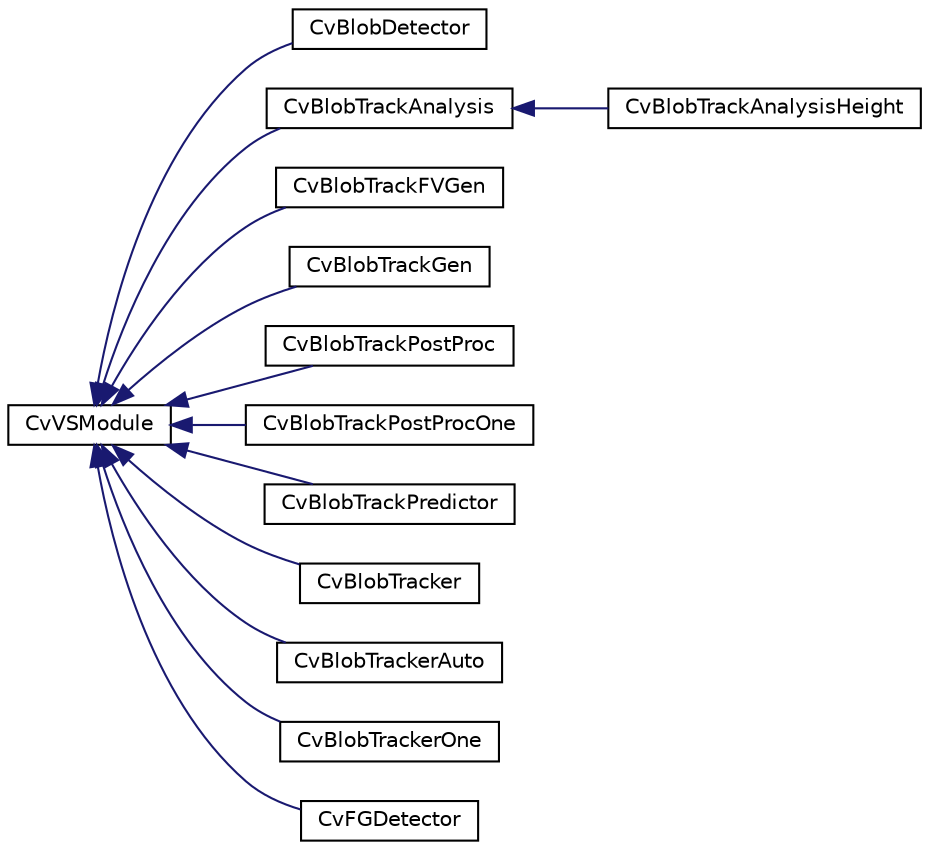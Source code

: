 digraph "Graphical Class Hierarchy"
{
 // LATEX_PDF_SIZE
  edge [fontname="Helvetica",fontsize="10",labelfontname="Helvetica",labelfontsize="10"];
  node [fontname="Helvetica",fontsize="10",shape=record];
  rankdir="LR";
  Node0 [label="CvVSModule",height=0.2,width=0.4,color="black", fillcolor="white", style="filled",URL="$class_cv_v_s_module.html",tooltip=" "];
  Node0 -> Node1 [dir="back",color="midnightblue",fontsize="10",style="solid",fontname="Helvetica"];
  Node1 [label="CvBlobDetector",height=0.2,width=0.4,color="black", fillcolor="white", style="filled",URL="$class_cv_blob_detector.html",tooltip=" "];
  Node0 -> Node2 [dir="back",color="midnightblue",fontsize="10",style="solid",fontname="Helvetica"];
  Node2 [label="CvBlobTrackAnalysis",height=0.2,width=0.4,color="black", fillcolor="white", style="filled",URL="$class_cv_blob_track_analysis.html",tooltip=" "];
  Node2 -> Node3 [dir="back",color="midnightblue",fontsize="10",style="solid",fontname="Helvetica"];
  Node3 [label="CvBlobTrackAnalysisHeight",height=0.2,width=0.4,color="black", fillcolor="white", style="filled",URL="$class_cv_blob_track_analysis_height.html",tooltip=" "];
  Node0 -> Node4 [dir="back",color="midnightblue",fontsize="10",style="solid",fontname="Helvetica"];
  Node4 [label="CvBlobTrackFVGen",height=0.2,width=0.4,color="black", fillcolor="white", style="filled",URL="$class_cv_blob_track_f_v_gen.html",tooltip=" "];
  Node0 -> Node5 [dir="back",color="midnightblue",fontsize="10",style="solid",fontname="Helvetica"];
  Node5 [label="CvBlobTrackGen",height=0.2,width=0.4,color="black", fillcolor="white", style="filled",URL="$class_cv_blob_track_gen.html",tooltip=" "];
  Node0 -> Node6 [dir="back",color="midnightblue",fontsize="10",style="solid",fontname="Helvetica"];
  Node6 [label="CvBlobTrackPostProc",height=0.2,width=0.4,color="black", fillcolor="white", style="filled",URL="$class_cv_blob_track_post_proc.html",tooltip=" "];
  Node0 -> Node7 [dir="back",color="midnightblue",fontsize="10",style="solid",fontname="Helvetica"];
  Node7 [label="CvBlobTrackPostProcOne",height=0.2,width=0.4,color="black", fillcolor="white", style="filled",URL="$class_cv_blob_track_post_proc_one.html",tooltip=" "];
  Node0 -> Node8 [dir="back",color="midnightblue",fontsize="10",style="solid",fontname="Helvetica"];
  Node8 [label="CvBlobTrackPredictor",height=0.2,width=0.4,color="black", fillcolor="white", style="filled",URL="$class_cv_blob_track_predictor.html",tooltip=" "];
  Node0 -> Node9 [dir="back",color="midnightblue",fontsize="10",style="solid",fontname="Helvetica"];
  Node9 [label="CvBlobTracker",height=0.2,width=0.4,color="black", fillcolor="white", style="filled",URL="$class_cv_blob_tracker.html",tooltip=" "];
  Node0 -> Node10 [dir="back",color="midnightblue",fontsize="10",style="solid",fontname="Helvetica"];
  Node10 [label="CvBlobTrackerAuto",height=0.2,width=0.4,color="black", fillcolor="white", style="filled",URL="$class_cv_blob_tracker_auto.html",tooltip=" "];
  Node0 -> Node11 [dir="back",color="midnightblue",fontsize="10",style="solid",fontname="Helvetica"];
  Node11 [label="CvBlobTrackerOne",height=0.2,width=0.4,color="black", fillcolor="white", style="filled",URL="$class_cv_blob_tracker_one.html",tooltip=" "];
  Node0 -> Node12 [dir="back",color="midnightblue",fontsize="10",style="solid",fontname="Helvetica"];
  Node12 [label="CvFGDetector",height=0.2,width=0.4,color="black", fillcolor="white", style="filled",URL="$class_cv_f_g_detector.html",tooltip=" "];
}
